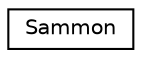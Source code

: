 digraph "Graphical Class Hierarchy"
{
  edge [fontname="Helvetica",fontsize="10",labelfontname="Helvetica",labelfontsize="10"];
  node [fontname="Helvetica",fontsize="10",shape=record];
  rankdir="LR";
  Node0 [label="Sammon",height=0.2,width=0.4,color="black", fillcolor="white", style="filled",URL="$classSammon.html"];
}
